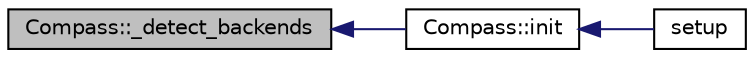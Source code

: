 digraph "Compass::_detect_backends"
{
 // INTERACTIVE_SVG=YES
  edge [fontname="Helvetica",fontsize="10",labelfontname="Helvetica",labelfontsize="10"];
  node [fontname="Helvetica",fontsize="10",shape=record];
  rankdir="LR";
  Node1 [label="Compass::_detect_backends",height=0.2,width=0.4,color="black", fillcolor="grey75", style="filled", fontcolor="black"];
  Node1 -> Node2 [dir="back",color="midnightblue",fontsize="10",style="solid",fontname="Helvetica"];
  Node2 [label="Compass::init",height=0.2,width=0.4,color="black", fillcolor="white", style="filled",URL="$classCompass.html#a190aefc281aba88c7b16e4fc58035c5e"];
  Node2 -> Node3 [dir="back",color="midnightblue",fontsize="10",style="solid",fontname="Helvetica"];
  Node3 [label="setup",height=0.2,width=0.4,color="black", fillcolor="white", style="filled",URL="$AHRS__Test_8cpp.html#a7dfd9b79bc5a37d7df40207afbc5431f"];
}
